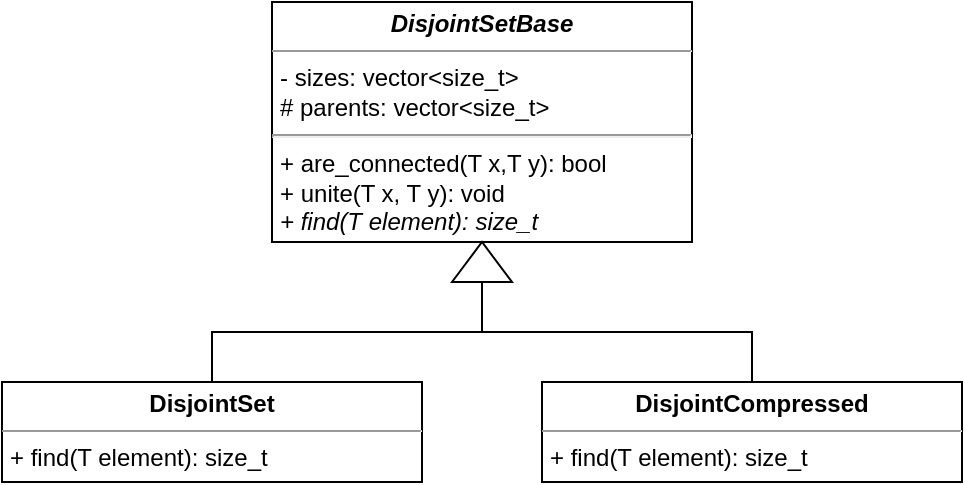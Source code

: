 <mxfile version="12.9.13" type="device"><diagram id="8xjFrXslsAIDBXC2lS5B" name="Page-1"><mxGraphModel dx="1089" dy="873" grid="1" gridSize="10" guides="1" tooltips="1" connect="1" arrows="1" fold="1" page="1" pageScale="1" pageWidth="827" pageHeight="1169" math="0" shadow="0"><root><mxCell id="0"/><mxCell id="1" parent="0"/><mxCell id="ZiQM-W1zX51JUNLS2dKG-1" value="&lt;p style=&quot;margin: 0px ; margin-top: 4px ; text-align: center&quot;&gt;&lt;b&gt;&lt;i&gt;DisjointSetBase&lt;/i&gt;&lt;/b&gt;&lt;br&gt;&lt;/p&gt;&lt;hr size=&quot;1&quot;&gt;&lt;p style=&quot;margin: 0px ; margin-left: 4px&quot;&gt;- sizes:&amp;nbsp;vector&amp;lt;size_t&amp;gt;&lt;/p&gt;&lt;p style=&quot;margin: 0px ; margin-left: 4px&quot;&gt;# parents: vector&amp;lt;size_t&amp;gt;&lt;/p&gt;&lt;hr&gt;&lt;p style=&quot;margin: 0px 0px 0px 4px&quot;&gt;+ are_connected(T x,T y): bool&lt;/p&gt;&lt;p style=&quot;margin: 0px 0px 0px 4px&quot;&gt;+ unite(T x, T y): void&lt;/p&gt;&lt;p style=&quot;margin: 0px 0px 0px 4px&quot;&gt;&lt;i&gt;+ find(T element): size_t&lt;/i&gt;&lt;br&gt;&lt;/p&gt;" style="verticalAlign=top;align=left;overflow=fill;fontSize=12;fontFamily=Helvetica;html=1;fillColor=none;" vertex="1" parent="1"><mxGeometry x="309" y="100" width="210" height="120" as="geometry"/></mxCell><mxCell id="ZiQM-W1zX51JUNLS2dKG-9" style="edgeStyle=orthogonalEdgeStyle;rounded=0;orthogonalLoop=1;jettySize=auto;html=1;exitX=0;exitY=0.5;exitDx=0;exitDy=0;entryX=0.5;entryY=0;entryDx=0;entryDy=0;endArrow=none;endFill=0;" edge="1" parent="1" source="ZiQM-W1zX51JUNLS2dKG-3" target="ZiQM-W1zX51JUNLS2dKG-7"><mxGeometry relative="1" as="geometry"/></mxCell><mxCell id="ZiQM-W1zX51JUNLS2dKG-3" value="" style="triangle;whiteSpace=wrap;html=1;rotation=-90;" vertex="1" parent="1"><mxGeometry x="404" y="215" width="20" height="30" as="geometry"/></mxCell><mxCell id="ZiQM-W1zX51JUNLS2dKG-8" style="edgeStyle=orthogonalEdgeStyle;rounded=0;orthogonalLoop=1;jettySize=auto;html=1;exitX=0.5;exitY=0;exitDx=0;exitDy=0;entryX=0;entryY=0.5;entryDx=0;entryDy=0;endArrow=none;endFill=0;" edge="1" parent="1" source="ZiQM-W1zX51JUNLS2dKG-6" target="ZiQM-W1zX51JUNLS2dKG-3"><mxGeometry relative="1" as="geometry"/></mxCell><mxCell id="ZiQM-W1zX51JUNLS2dKG-6" value="&lt;p style=&quot;margin: 0px ; margin-top: 4px ; text-align: center&quot;&gt;&lt;b&gt;DisjointSet&lt;/b&gt;&lt;br&gt;&lt;/p&gt;&lt;hr size=&quot;1&quot;&gt;&lt;p style=&quot;margin: 0px 0px 0px 4px&quot;&gt;+ find(T element): size_t&lt;/p&gt;&lt;p style=&quot;margin: 0px 0px 0px 4px&quot;&gt;&lt;br&gt;&lt;/p&gt;" style="verticalAlign=top;align=left;overflow=fill;fontSize=12;fontFamily=Helvetica;html=1;fillColor=none;" vertex="1" parent="1"><mxGeometry x="174" y="290" width="210" height="50" as="geometry"/></mxCell><mxCell id="ZiQM-W1zX51JUNLS2dKG-7" value="&lt;p style=&quot;margin: 0px ; margin-top: 4px ; text-align: center&quot;&gt;&lt;b&gt;DisjointCompressed&lt;/b&gt;&lt;br&gt;&lt;/p&gt;&lt;hr size=&quot;1&quot;&gt;&lt;p style=&quot;margin: 0px ; margin-left: 4px&quot;&gt;&lt;span&gt;+ find(T element): size_t&lt;/span&gt;&lt;br&gt;&lt;/p&gt;&lt;p style=&quot;margin: 0px ; margin-left: 4px&quot;&gt;&lt;br&gt;&lt;/p&gt;" style="verticalAlign=top;align=left;overflow=fill;fontSize=12;fontFamily=Helvetica;html=1;fillColor=none;" vertex="1" parent="1"><mxGeometry x="444" y="290" width="210" height="50" as="geometry"/></mxCell></root></mxGraphModel></diagram></mxfile>